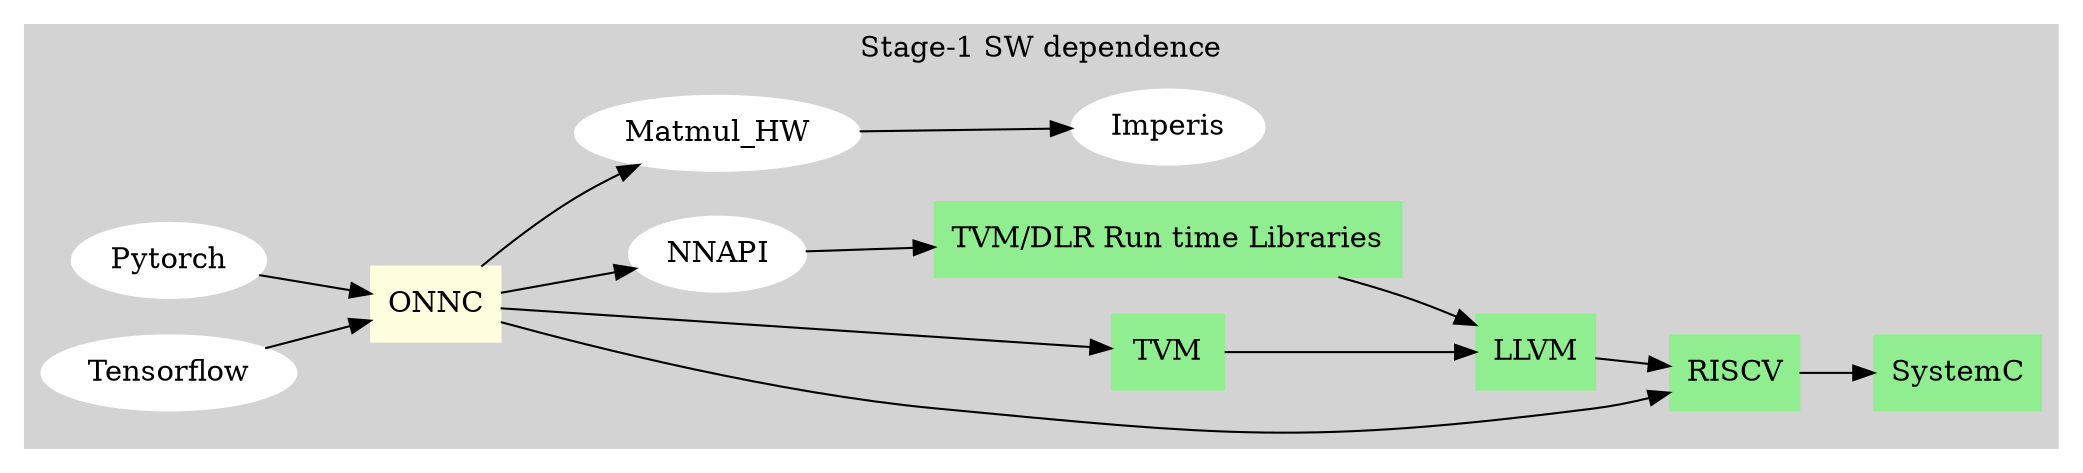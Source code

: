 // dot -Tpng sw.gv -o sw.png
digraph G {
  rankdir=LR;

  subgraph cluster_1 {
    style=filled;
    color=lightgrey;
    label = "Stage-1 SW dependence\n";

    node [shape=box,style=filled,color=lightgreen]; 
      TVMRT [label="TVM/DLR Run time Libraries"]; RISCV;SystemC;LLVM;TVM; 
    node [shape=box,style=filled,color=lightyellow]; 
      ONNC;

    node [shape="",style=filled,color=white]; 

    Pytorch -> ONNC;
    Tensorflow -> ONNC;
    ONNC -> TVM;
    ONNC -> NNAPI;
    ONNC -> RISCV;
    ONNC -> Matmul_HW;
    NNAPI -> TVMRT;
    TVM -> LLVM;
    TVMRT -> LLVM;
    LLVM -> RISCV;
    RISCV -> SystemC;
    Matmul_HW -> Imperis;
  }
}


